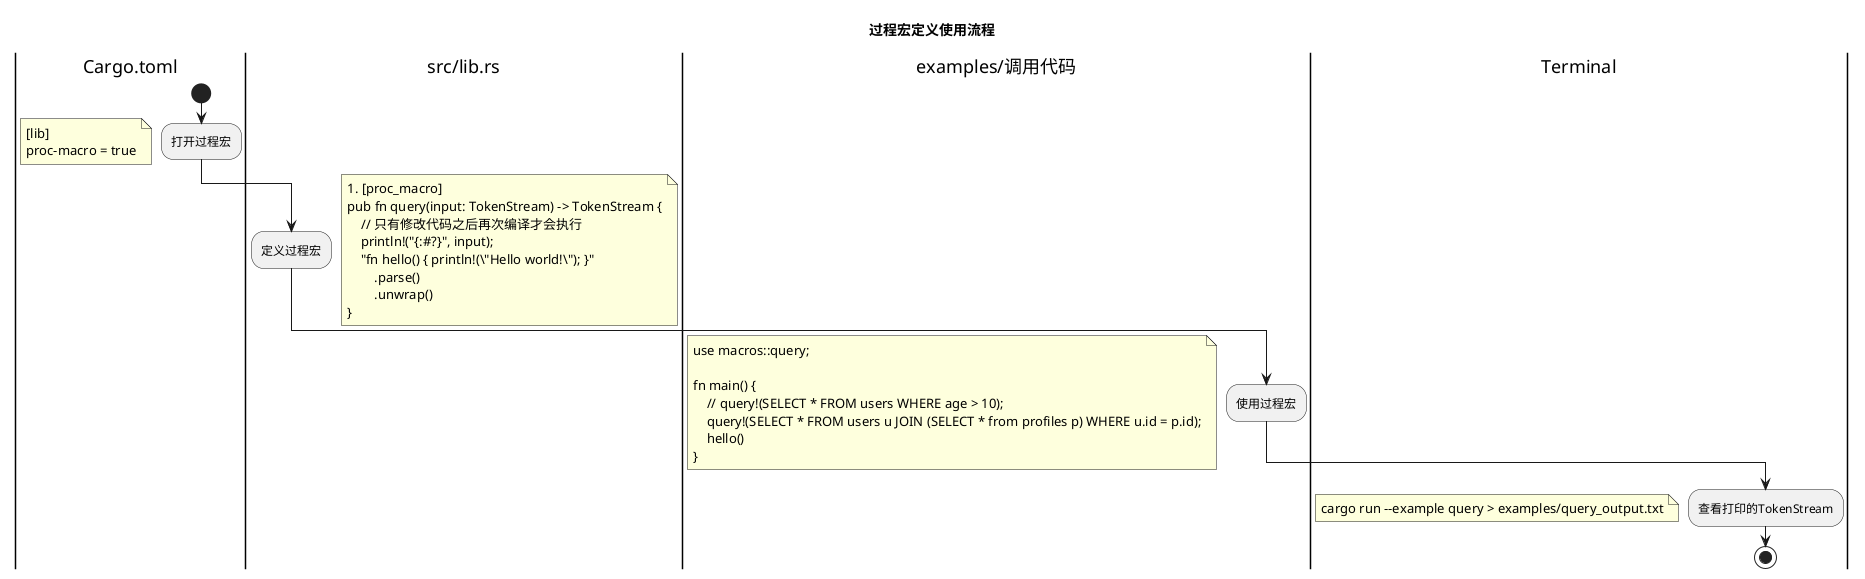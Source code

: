 @startuml
title 过程宏定义使用流程
|Cargo.toml|
start
:打开过程宏;
floating note
[lib]
proc-macro = true
end note
|src/lib.rs|
:定义过程宏;
floating note right
#[proc_macro]
pub fn query(input: TokenStream) -> TokenStream {
    // 只有修改代码之后再次编译才会执行
    println!("{:#?}", input);
    "fn hello() { println!(\"Hello world!\"); }"
        .parse()
        .unwrap()
}
end note
|examples/调用代码|
:使用过程宏;
floating note
use macros::query;

fn main() {
    // query!(SELECT * FROM users WHERE age > 10);
    query!(SELECT * FROM users u JOIN (SELECT * from profiles p) WHERE u.id = p.id);
    hello()
}
end note
|Terminal|
:查看打印的TokenStream;
floating note
cargo run --example query > examples/query_output.txt
end note
stop
@enduml